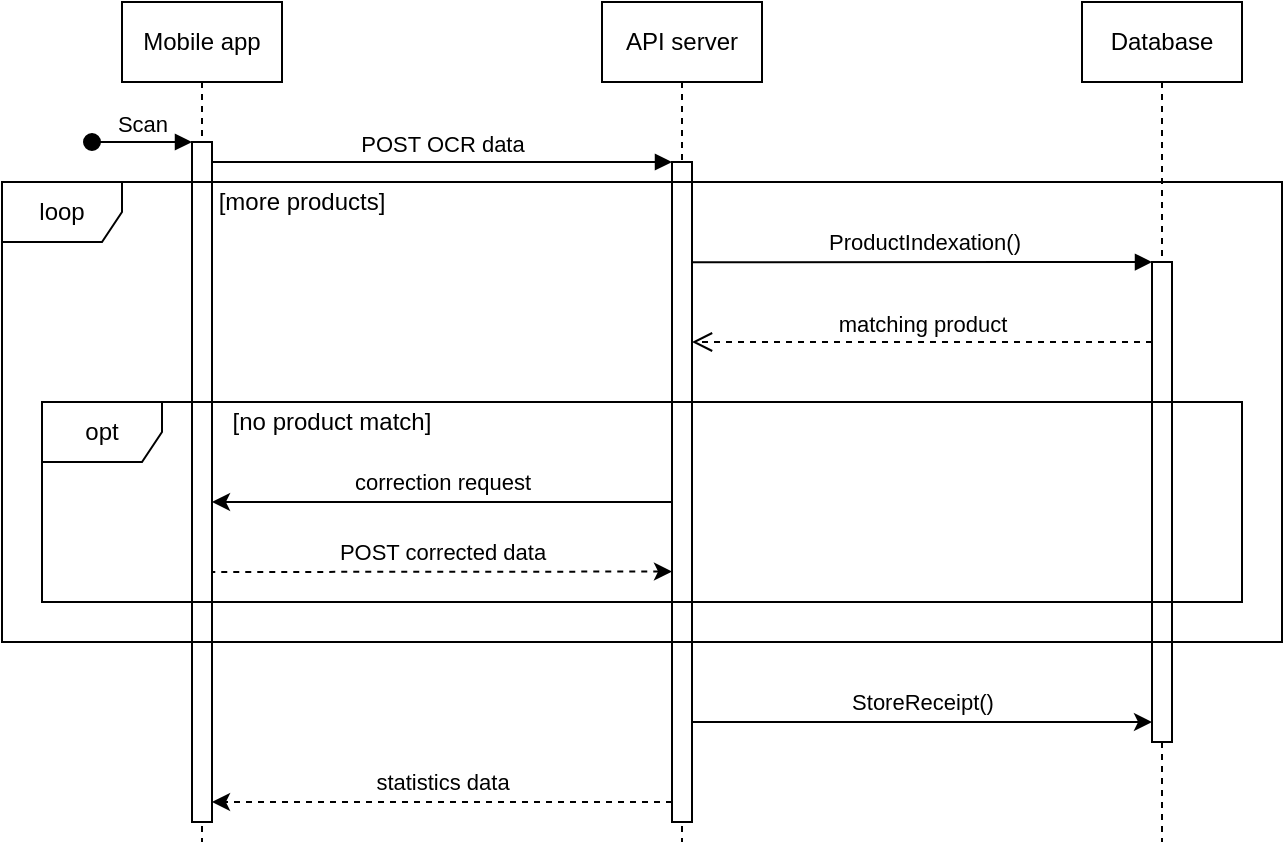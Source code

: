 <mxfile version="21.6.9" type="device">
  <diagram name="Page-1" id="2YBvvXClWsGukQMizWep">
    <mxGraphModel dx="1877" dy="921" grid="1" gridSize="10" guides="1" tooltips="1" connect="1" arrows="1" fold="1" page="1" pageScale="1" pageWidth="850" pageHeight="1100" math="0" shadow="0">
      <root>
        <mxCell id="0" />
        <mxCell id="1" parent="0" />
        <mxCell id="aM9ryv3xv72pqoxQDRHE-1" value="Mobile app" style="shape=umlLifeline;perimeter=lifelinePerimeter;whiteSpace=wrap;html=1;container=0;dropTarget=0;collapsible=0;recursiveResize=0;outlineConnect=0;portConstraint=eastwest;newEdgeStyle={&quot;edgeStyle&quot;:&quot;elbowEdgeStyle&quot;,&quot;elbow&quot;:&quot;vertical&quot;,&quot;curved&quot;:0,&quot;rounded&quot;:0};" parent="1" vertex="1">
          <mxGeometry x="40" y="40" width="80" height="420" as="geometry" />
        </mxCell>
        <mxCell id="aM9ryv3xv72pqoxQDRHE-2" value="" style="html=1;points=[];perimeter=orthogonalPerimeter;outlineConnect=0;targetShapes=umlLifeline;portConstraint=eastwest;newEdgeStyle={&quot;edgeStyle&quot;:&quot;elbowEdgeStyle&quot;,&quot;elbow&quot;:&quot;vertical&quot;,&quot;curved&quot;:0,&quot;rounded&quot;:0};" parent="aM9ryv3xv72pqoxQDRHE-1" vertex="1">
          <mxGeometry x="35" y="70" width="10" height="340" as="geometry" />
        </mxCell>
        <mxCell id="aM9ryv3xv72pqoxQDRHE-3" value="Scan" style="html=1;verticalAlign=bottom;startArrow=oval;endArrow=block;startSize=8;edgeStyle=elbowEdgeStyle;elbow=vertical;curved=0;rounded=0;" parent="aM9ryv3xv72pqoxQDRHE-1" target="aM9ryv3xv72pqoxQDRHE-2" edge="1">
          <mxGeometry relative="1" as="geometry">
            <mxPoint x="-15" y="70" as="sourcePoint" />
          </mxGeometry>
        </mxCell>
        <mxCell id="aM9ryv3xv72pqoxQDRHE-5" value="API server" style="shape=umlLifeline;whiteSpace=wrap;html=1;container=0;dropTarget=0;collapsible=0;recursiveResize=0;outlineConnect=0;portConstraint=eastwest;newEdgeStyle={&quot;edgeStyle&quot;:&quot;elbowEdgeStyle&quot;,&quot;elbow&quot;:&quot;vertical&quot;,&quot;curved&quot;:0,&quot;rounded&quot;:0};points=[];perimeter=rectanglePerimeter;targetShapes=umlLifeline;participant=label;" parent="1" vertex="1">
          <mxGeometry x="280" y="40" width="80" height="420" as="geometry" />
        </mxCell>
        <mxCell id="aM9ryv3xv72pqoxQDRHE-6" value="" style="html=1;points=[];perimeter=orthogonalPerimeter;outlineConnect=0;targetShapes=umlLifeline;portConstraint=eastwest;newEdgeStyle={&quot;edgeStyle&quot;:&quot;elbowEdgeStyle&quot;,&quot;elbow&quot;:&quot;vertical&quot;,&quot;curved&quot;:0,&quot;rounded&quot;:0};" parent="aM9ryv3xv72pqoxQDRHE-5" vertex="1">
          <mxGeometry x="35" y="80" width="10" height="330" as="geometry" />
        </mxCell>
        <mxCell id="aM9ryv3xv72pqoxQDRHE-7" value="POST OCR data" style="html=1;verticalAlign=bottom;endArrow=block;edgeStyle=elbowEdgeStyle;elbow=vertical;curved=0;rounded=0;" parent="1" source="aM9ryv3xv72pqoxQDRHE-2" target="aM9ryv3xv72pqoxQDRHE-6" edge="1">
          <mxGeometry x="-0.001" relative="1" as="geometry">
            <mxPoint x="195" y="130" as="sourcePoint" />
            <Array as="points">
              <mxPoint x="180" y="120" />
            </Array>
            <mxPoint as="offset" />
          </mxGeometry>
        </mxCell>
        <mxCell id="qea6SoTIBjExo4GRNd_l-1" value="Database" style="shape=umlLifeline;perimeter=lifelinePerimeter;whiteSpace=wrap;html=1;container=0;dropTarget=0;collapsible=0;recursiveResize=0;outlineConnect=0;portConstraint=eastwest;newEdgeStyle={&quot;edgeStyle&quot;:&quot;elbowEdgeStyle&quot;,&quot;elbow&quot;:&quot;vertical&quot;,&quot;curved&quot;:0,&quot;rounded&quot;:0};" vertex="1" parent="1">
          <mxGeometry x="520" y="40" width="80" height="420" as="geometry" />
        </mxCell>
        <mxCell id="qea6SoTIBjExo4GRNd_l-2" value="" style="html=1;points=[];perimeter=orthogonalPerimeter;outlineConnect=0;targetShapes=umlLifeline;portConstraint=eastwest;newEdgeStyle={&quot;edgeStyle&quot;:&quot;elbowEdgeStyle&quot;,&quot;elbow&quot;:&quot;vertical&quot;,&quot;curved&quot;:0,&quot;rounded&quot;:0};" vertex="1" parent="qea6SoTIBjExo4GRNd_l-1">
          <mxGeometry x="35" y="130" width="10" height="240" as="geometry" />
        </mxCell>
        <mxCell id="qea6SoTIBjExo4GRNd_l-3" style="edgeStyle=elbowEdgeStyle;rounded=0;orthogonalLoop=1;jettySize=auto;html=1;elbow=vertical;curved=0;endArrow=block;endFill=1;" edge="1" parent="1">
          <mxGeometry relative="1" as="geometry">
            <mxPoint x="325" y="170.155" as="sourcePoint" />
            <mxPoint x="555.0" y="170.155" as="targetPoint" />
          </mxGeometry>
        </mxCell>
        <mxCell id="qea6SoTIBjExo4GRNd_l-4" value="ProductIndexation()" style="edgeLabel;html=1;align=center;verticalAlign=middle;resizable=0;points=[];" vertex="1" connectable="0" parent="qea6SoTIBjExo4GRNd_l-3">
          <mxGeometry x="-0.143" y="1" relative="1" as="geometry">
            <mxPoint x="17" y="-9" as="offset" />
          </mxGeometry>
        </mxCell>
        <mxCell id="qea6SoTIBjExo4GRNd_l-13" value="matching product" style="html=1;verticalAlign=bottom;endArrow=open;dashed=1;endSize=8;edgeStyle=elbowEdgeStyle;elbow=vertical;curved=0;rounded=0;" edge="1" parent="1">
          <mxGeometry x="-0.001" relative="1" as="geometry">
            <mxPoint x="325" y="210" as="targetPoint" />
            <mxPoint x="555" y="210" as="sourcePoint" />
            <Array as="points">
              <mxPoint x="335" y="210" />
            </Array>
            <mxPoint as="offset" />
          </mxGeometry>
        </mxCell>
        <mxCell id="qea6SoTIBjExo4GRNd_l-14" value="loop" style="shape=umlFrame;whiteSpace=wrap;html=1;pointerEvents=0;" vertex="1" parent="1">
          <mxGeometry x="-20" y="130" width="640" height="230" as="geometry" />
        </mxCell>
        <mxCell id="qea6SoTIBjExo4GRNd_l-15" value="[more products]" style="text;strokeColor=none;align=center;fillColor=none;html=1;verticalAlign=middle;whiteSpace=wrap;rounded=0;" vertex="1" parent="1">
          <mxGeometry x="80" y="130" width="100" height="20" as="geometry" />
        </mxCell>
        <mxCell id="qea6SoTIBjExo4GRNd_l-16" value="opt" style="shape=umlFrame;whiteSpace=wrap;html=1;pointerEvents=0;" vertex="1" parent="1">
          <mxGeometry y="240" width="600" height="100" as="geometry" />
        </mxCell>
        <mxCell id="qea6SoTIBjExo4GRNd_l-17" value="[no product match]" style="text;strokeColor=none;align=center;fillColor=none;html=1;verticalAlign=middle;whiteSpace=wrap;rounded=0;" vertex="1" parent="1">
          <mxGeometry x="90" y="240" width="110" height="20" as="geometry" />
        </mxCell>
        <mxCell id="qea6SoTIBjExo4GRNd_l-20" style="edgeStyle=elbowEdgeStyle;rounded=0;orthogonalLoop=1;jettySize=auto;html=1;elbow=vertical;curved=0;" edge="1" parent="1">
          <mxGeometry relative="1" as="geometry">
            <mxPoint x="315" y="290.003" as="sourcePoint" />
            <mxPoint x="85" y="290.003" as="targetPoint" />
          </mxGeometry>
        </mxCell>
        <mxCell id="qea6SoTIBjExo4GRNd_l-21" value="correction request" style="edgeLabel;html=1;align=center;verticalAlign=middle;resizable=0;points=[];" vertex="1" connectable="0" parent="qea6SoTIBjExo4GRNd_l-20">
          <mxGeometry x="0.253" y="-1" relative="1" as="geometry">
            <mxPoint x="29" y="-9" as="offset" />
          </mxGeometry>
        </mxCell>
        <mxCell id="qea6SoTIBjExo4GRNd_l-23" style="edgeStyle=elbowEdgeStyle;rounded=0;orthogonalLoop=1;jettySize=auto;html=1;elbow=vertical;curved=0;endArrow=none;endFill=0;startArrow=classic;startFill=1;dashed=1;" edge="1" parent="1">
          <mxGeometry relative="1" as="geometry">
            <mxPoint x="315" y="324.763" as="sourcePoint" />
            <mxPoint x="85" y="324.763" as="targetPoint" />
          </mxGeometry>
        </mxCell>
        <mxCell id="qea6SoTIBjExo4GRNd_l-24" value="POST corrected data" style="edgeLabel;html=1;align=center;verticalAlign=middle;resizable=0;points=[];" vertex="1" connectable="0" parent="qea6SoTIBjExo4GRNd_l-23">
          <mxGeometry x="0.253" y="-1" relative="1" as="geometry">
            <mxPoint x="29" y="-9" as="offset" />
          </mxGeometry>
        </mxCell>
        <mxCell id="qea6SoTIBjExo4GRNd_l-27" style="edgeStyle=elbowEdgeStyle;rounded=0;orthogonalLoop=1;jettySize=auto;html=1;elbow=vertical;curved=0;dashed=1;" edge="1" parent="1" source="aM9ryv3xv72pqoxQDRHE-6" target="aM9ryv3xv72pqoxQDRHE-2">
          <mxGeometry relative="1" as="geometry">
            <mxPoint x="320" y="440" as="sourcePoint" />
            <mxPoint x="90" y="440" as="targetPoint" />
            <Array as="points">
              <mxPoint x="270" y="440" />
            </Array>
          </mxGeometry>
        </mxCell>
        <mxCell id="qea6SoTIBjExo4GRNd_l-28" value="statistics data" style="edgeLabel;html=1;align=center;verticalAlign=middle;resizable=0;points=[];" vertex="1" connectable="0" parent="qea6SoTIBjExo4GRNd_l-27">
          <mxGeometry x="0.253" y="-1" relative="1" as="geometry">
            <mxPoint x="29" y="-9" as="offset" />
          </mxGeometry>
        </mxCell>
        <mxCell id="qea6SoTIBjExo4GRNd_l-29" style="edgeStyle=elbowEdgeStyle;rounded=0;orthogonalLoop=1;jettySize=auto;html=1;elbow=vertical;curved=0;endArrow=none;endFill=0;startArrow=classic;startFill=1;" edge="1" parent="1" source="qea6SoTIBjExo4GRNd_l-2" target="aM9ryv3xv72pqoxQDRHE-6">
          <mxGeometry relative="1" as="geometry">
            <mxPoint x="555" y="370.003" as="sourcePoint" />
            <mxPoint x="330" y="370" as="targetPoint" />
            <Array as="points">
              <mxPoint x="360" y="400" />
              <mxPoint x="545" y="370" />
            </Array>
          </mxGeometry>
        </mxCell>
        <mxCell id="qea6SoTIBjExo4GRNd_l-30" value="StoreReceipt()" style="edgeLabel;html=1;align=center;verticalAlign=middle;resizable=0;points=[];" vertex="1" connectable="0" parent="qea6SoTIBjExo4GRNd_l-29">
          <mxGeometry x="0.253" y="-1" relative="1" as="geometry">
            <mxPoint x="29" y="-9" as="offset" />
          </mxGeometry>
        </mxCell>
      </root>
    </mxGraphModel>
  </diagram>
</mxfile>
